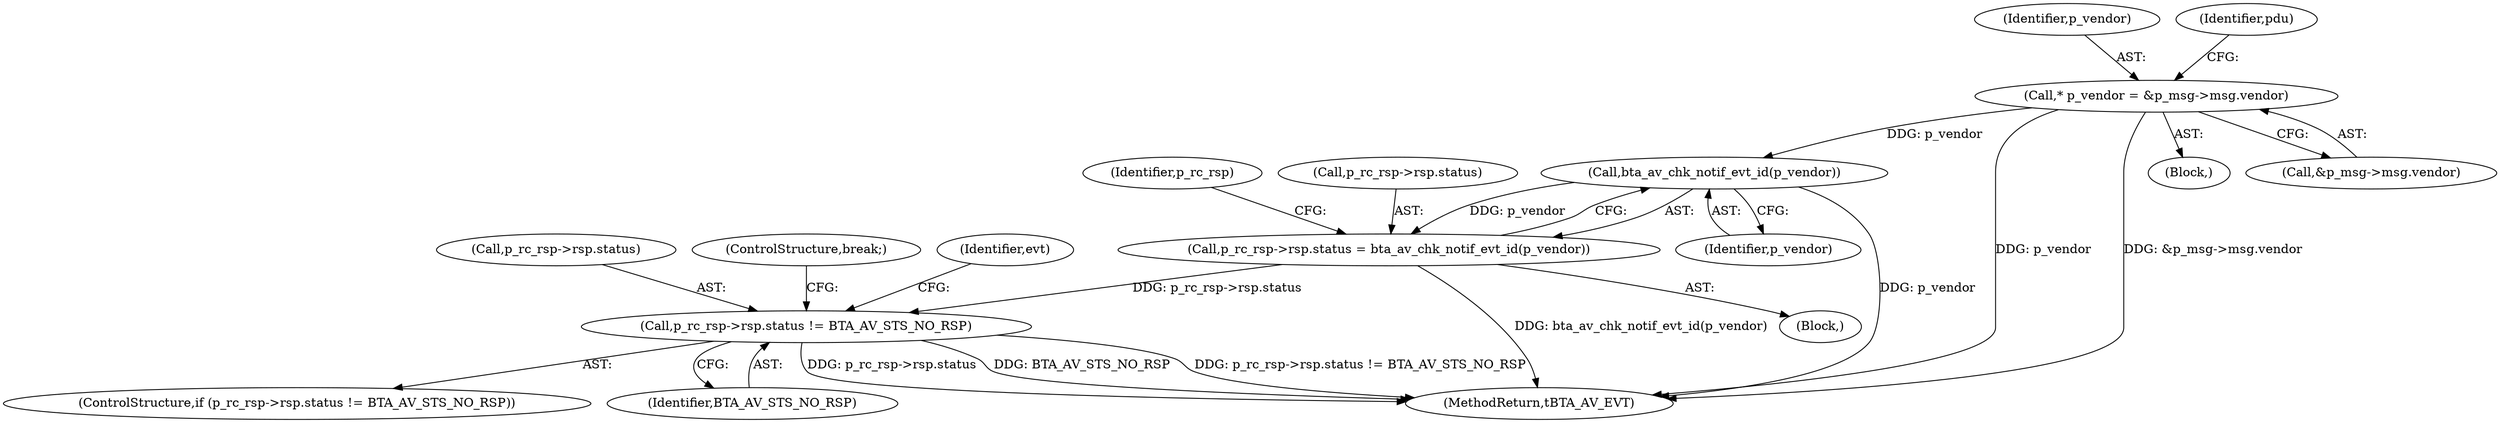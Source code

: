 digraph "0_Android_30cec963095366536ca0b1306089154e09bfe1a9@pointer" {
"1000394" [label="(Call,bta_av_chk_notif_evt_id(p_vendor))"];
"1000122" [label="(Call,* p_vendor = &p_msg->msg.vendor)"];
"1000388" [label="(Call,p_rc_rsp->rsp.status = bta_av_chk_notif_evt_id(p_vendor))"];
"1000397" [label="(Call,p_rc_rsp->rsp.status != BTA_AV_STS_NO_RSP)"];
"1000407" [label="(ControlStructure,break;)"];
"1000405" [label="(Identifier,evt)"];
"1000123" [label="(Identifier,p_vendor)"];
"1000398" [label="(Call,p_rc_rsp->rsp.status)"];
"1000400" [label="(Identifier,p_rc_rsp)"];
"1000388" [label="(Call,p_rc_rsp->rsp.status = bta_av_chk_notif_evt_id(p_vendor))"];
"1000112" [label="(Block,)"];
"1000397" [label="(Call,p_rc_rsp->rsp.status != BTA_AV_STS_NO_RSP)"];
"1000396" [label="(ControlStructure,if (p_rc_rsp->rsp.status != BTA_AV_STS_NO_RSP))"];
"1000237" [label="(Block,)"];
"1000403" [label="(Identifier,BTA_AV_STS_NO_RSP)"];
"1000131" [label="(Identifier,pdu)"];
"1000389" [label="(Call,p_rc_rsp->rsp.status)"];
"1000124" [label="(Call,&p_msg->msg.vendor)"];
"1000394" [label="(Call,bta_av_chk_notif_evt_id(p_vendor))"];
"1000122" [label="(Call,* p_vendor = &p_msg->msg.vendor)"];
"1000410" [label="(MethodReturn,tBTA_AV_EVT)"];
"1000395" [label="(Identifier,p_vendor)"];
"1000394" -> "1000388"  [label="AST: "];
"1000394" -> "1000395"  [label="CFG: "];
"1000395" -> "1000394"  [label="AST: "];
"1000388" -> "1000394"  [label="CFG: "];
"1000394" -> "1000410"  [label="DDG: p_vendor"];
"1000394" -> "1000388"  [label="DDG: p_vendor"];
"1000122" -> "1000394"  [label="DDG: p_vendor"];
"1000122" -> "1000112"  [label="AST: "];
"1000122" -> "1000124"  [label="CFG: "];
"1000123" -> "1000122"  [label="AST: "];
"1000124" -> "1000122"  [label="AST: "];
"1000131" -> "1000122"  [label="CFG: "];
"1000122" -> "1000410"  [label="DDG: p_vendor"];
"1000122" -> "1000410"  [label="DDG: &p_msg->msg.vendor"];
"1000388" -> "1000237"  [label="AST: "];
"1000389" -> "1000388"  [label="AST: "];
"1000400" -> "1000388"  [label="CFG: "];
"1000388" -> "1000410"  [label="DDG: bta_av_chk_notif_evt_id(p_vendor)"];
"1000388" -> "1000397"  [label="DDG: p_rc_rsp->rsp.status"];
"1000397" -> "1000396"  [label="AST: "];
"1000397" -> "1000403"  [label="CFG: "];
"1000398" -> "1000397"  [label="AST: "];
"1000403" -> "1000397"  [label="AST: "];
"1000405" -> "1000397"  [label="CFG: "];
"1000407" -> "1000397"  [label="CFG: "];
"1000397" -> "1000410"  [label="DDG: p_rc_rsp->rsp.status != BTA_AV_STS_NO_RSP"];
"1000397" -> "1000410"  [label="DDG: p_rc_rsp->rsp.status"];
"1000397" -> "1000410"  [label="DDG: BTA_AV_STS_NO_RSP"];
}
